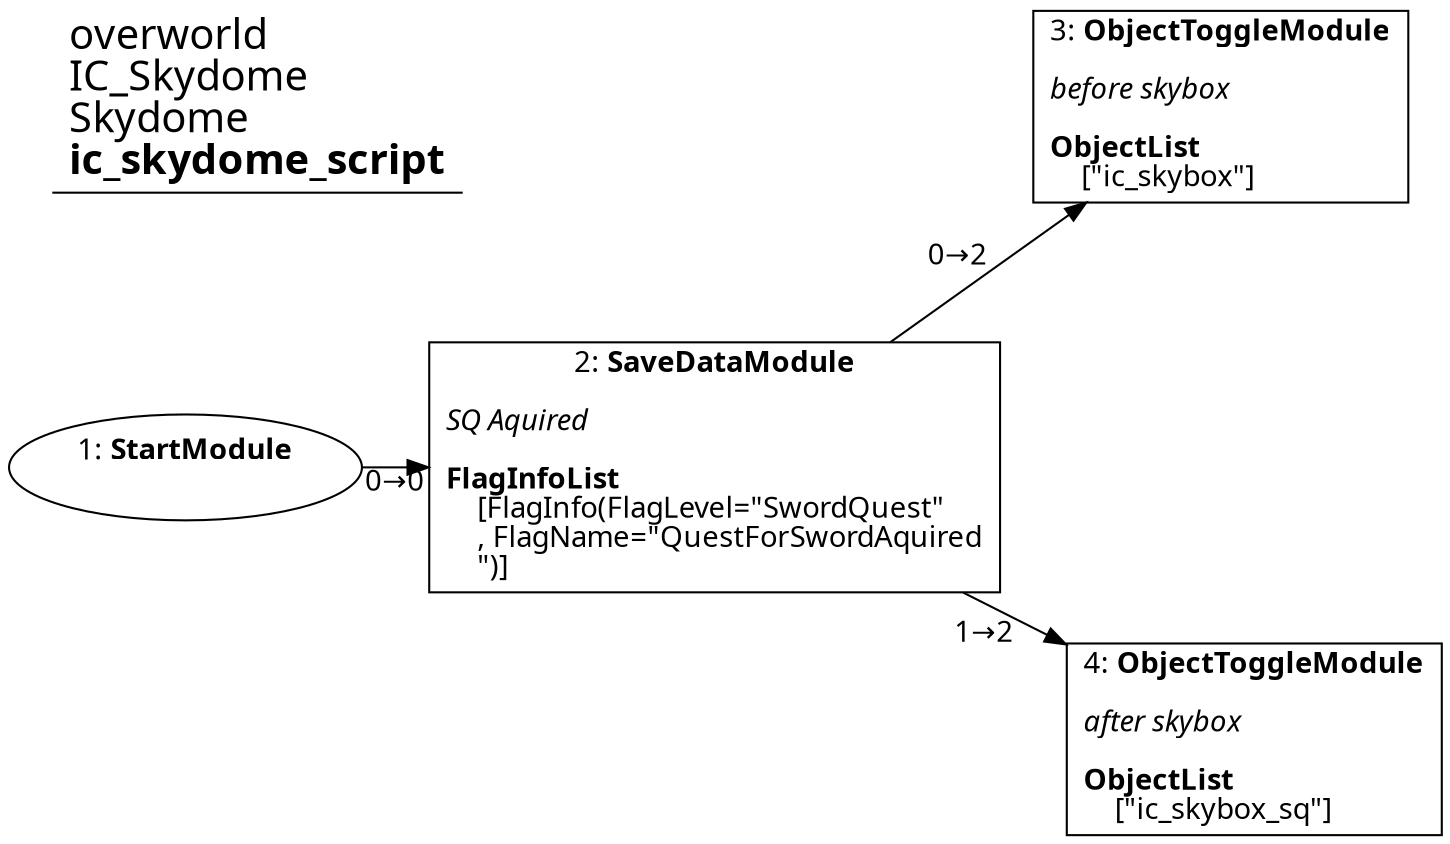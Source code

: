 digraph {
    layout = fdp;
    overlap = prism;
    sep = "+16";
    splines = spline;

    node [ shape = box ];

    graph [ fontname = "Segoe UI" ];
    node [ fontname = "Segoe UI" ];
    edge [ fontname = "Segoe UI" ];

    1 [ label = <1: <b>StartModule</b><br/><br/>> ];
    1 [ shape = oval ]
    1 [ pos = "0.192,-0.29000002!" ];
    1 -> 2 [ label = "0→0" ];

    2 [ label = <2: <b>SaveDataModule</b><br/><br/><i>SQ Aquired<br align="left"/></i><br align="left"/><b>FlagInfoList</b><br align="left"/>    [FlagInfo(FlagLevel=&quot;SwordQuest&quot;<br align="left"/>    , FlagName=&quot;QuestForSwordAquired<br align="left"/>    &quot;)]<br align="left"/>> ];
    2 [ pos = "0.409,-0.29000002!" ];
    2 -> 4 [ label = "1→2" ];
    2 -> 3 [ label = "0→2" ];

    3 [ label = <3: <b>ObjectToggleModule</b><br/><br/><i>before skybox<br align="left"/></i><br align="left"/><b>ObjectList</b><br align="left"/>    [&quot;ic_skybox&quot;]<br align="left"/>> ];
    3 [ pos = "0.71500003,-0.08800001!" ];

    4 [ label = <4: <b>ObjectToggleModule</b><br/><br/><i>after skybox<br align="left"/></i><br align="left"/><b>ObjectList</b><br align="left"/>    [&quot;ic_skybox_sq&quot;]<br align="left"/>> ];
    4 [ pos = "0.717,-0.42700002!" ];

    title [ pos = "0.19100001,-0.087000005!" ];
    title [ shape = underline ];
    title [ label = <<font point-size="20">overworld<br align="left"/>IC_Skydome<br align="left"/>Skydome<br align="left"/><b>ic_skydome_script</b><br align="left"/></font>> ];
}
